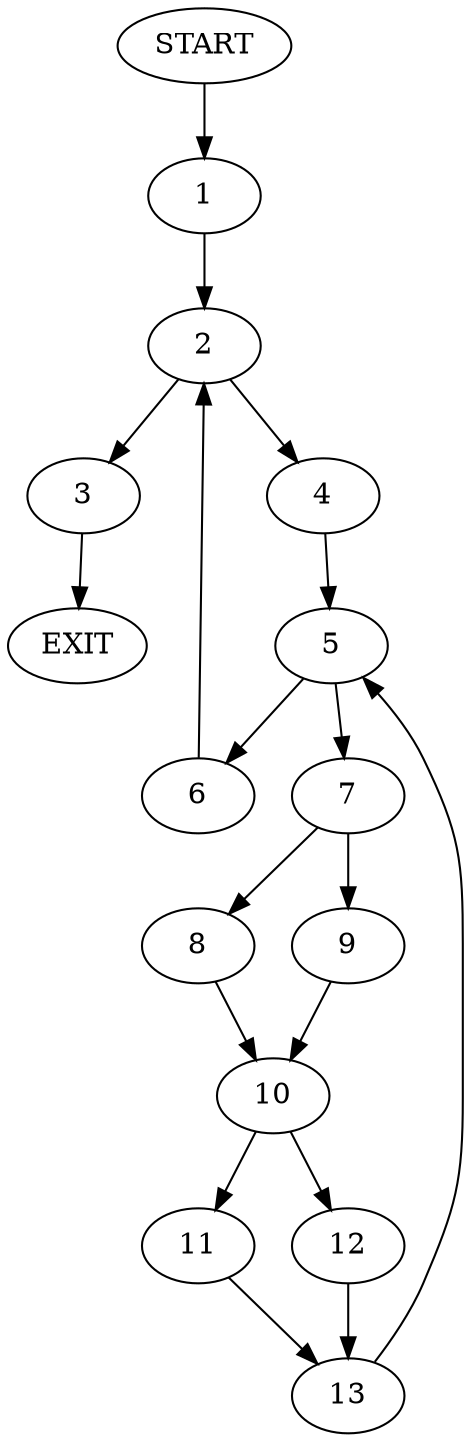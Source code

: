 digraph {
0 [label="START"]
14 [label="EXIT"]
0 -> 1
1 -> 2
2 -> 3
2 -> 4
4 -> 5
3 -> 14
5 -> 6
5 -> 7
6 -> 2
7 -> 8
7 -> 9
8 -> 10
9 -> 10
10 -> 11
10 -> 12
11 -> 13
12 -> 13
13 -> 5
}
